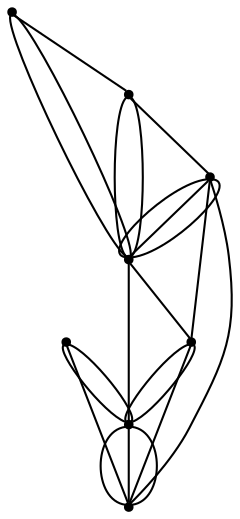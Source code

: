 graph {
  node [shape=point,comment="{\"directed\":false,\"doi\":\"10.1007/978-3-642-18469-7_7\",\"figure\":\"2 (2)\"}"]

  v0 [pos="1716.7834001731917,2542.0848858932072"]
  v1 [pos="1651.1250690524666,2542.0848858932077"]
  v2 [pos="1519.8166788149297,2542.0848858932072"]
  v3 [pos="1454.1625473269605,2542.0848858932072"]
  v4 [pos="1257.1958259686987,2542.0848858932077"]
  v5 [pos="1585.4709375644975,2542.0848858932077"]
  v6 [pos="1388.5084158389914,2542.0848858932072"]
  v7 [pos="1322.8499574566679,2542.0848858932077"]

  v0 -- v1 [id="-1",pos="1716.7834001731917,2542.0848858932072 1708.0554179521766,2523.31535961828 1691.6125830970925,2415.677176625278 1675.16580313245,2410.9474686437316 1674.8154519513344,2410.9306812962304 1674.8154519513344,2410.9306812962304 1674.8154519513344,2410.9306812962304 1673.0598781977963,2411.343243078756 1673.0598781977963,2411.343243078756 1673.0598781977963,2411.343243078756 1671.6545283637752,2412.268582021314 1671.6545283637752,2412.268582021314 1671.6545283637752,2412.268582021314 1670.2407792642423,2413.714583090155 1670.2407792642423,2413.714583090155 1670.2407792642423,2413.714583090155 1668.8187581607965,2415.677430979028 1668.8187581607965,2415.677430979028 1668.8187581607965,2415.677430979028 1667.3926646861937,2418.1484776604334 1667.3926646861937,2418.1484776604334 1667.3926646861937,2418.1484776604334 1665.9497726805673,2421.1198381681197 1665.9497726805673,2421.1198381681197 1665.9497726805673,2421.1198381681197 1664.4944090382724,2424.5828644745866 1664.4944090382724,2424.5828644745866 1664.4944090382724,2424.5828644745866 1663.0223741265524,2428.5126299123335 1663.0223741265524,2428.5126299123335 1663.0223741265524,2428.5126299123335 1661.5294683126522,2432.9009951613584 1661.5294683126522,2432.9009951613584 1661.5294683126522,2432.9009951613584 1660.0198912293272,2437.7349881804116 1660.0198912293272,2437.7349881804116 1660.0198912293272,2437.7349881804116 1658.4852436110657,2442.985866995741 1658.4852436110657,2442.985866995741 1658.4852436110657,2442.985866995741 1656.9256527194666,2448.6325202460953 1656.9256527194666,2448.6325202460953 1656.9256527194666,2448.6325202460953 1655.3409912929312,2454.6586692914734 1655.3409912929312,2454.6586692914734 1655.3409912929312,2454.6586692914734 1653.7313865930582,2461.038624403124 1653.7313865930582,2461.038624403124 1653.7313865930582,2461.038624403124 1652.0925117254928,2467.7438979610442 1652.0925117254928,2467.7438979610442 1652.0925117254928,2467.7438979610442 1650.4202943190783,2474.7493089439836 1650.4202943190783,2474.7493089439836 1650.4202943190783,2474.7493089439836 1648.71893400657,2482.02535231694 1648.71893400657,2482.02535231694 1648.71893400657,2482.02535231694 1646.9841038936138,2489.5432861061618 1646.9841038936138,2489.5432861061618 1646.9841038936138,2489.5432861061618 1645.2160585034069,2497.2736052766463 1645.2160585034069,2497.2736052766463 1645.2160585034069,2497.2736052766463 1643.4103436799962,2505.187567854643 1643.4103436799962,2505.187567854643 1643.4103436799962,2505.187567854643 1641.571286317736,2513.2470207776487 1641.571286317736,2513.2470207776487 1641.571286317736,2513.2470207776487 1639.6990136782251,2521.423476425661 1639.6990136782251,2521.423476425661 1639.6990136782251,2521.423476425661 1637.7890716055106,2529.6831057499294 1637.7890716055106,2529.6831057499294 1637.7890716055106,2529.6831057499294 1651.1250690524666,2542.0848858932077 1651.1250690524666,2542.0848858932077 1651.1250690524666,2542.0848858932077"]
  v1 -- v5 [id="-2",pos="1651.1250690524666,2542.0848858932077 1642.5595998929427,2523.31103560453 1626.1168922994573,2415.6855702990288 1609.6659127020587,2410.9474686437316 1609.3155615209432,2410.9306812962304 1609.3155615209432,2410.9306812962304 1609.3155615209432,2410.9306812962304 1607.5641874001608,2411.343243078756 1607.5641874001608,2411.343243078756 1607.5641874001608,2411.343243078756 1606.154637933384,2412.268582021314 1606.154637933384,2412.268582021314 1606.154637933384,2412.268582021314 1604.7410160954498,2413.714583090155 1604.7410160954498,2413.714583090155 1604.7410160954498,2413.714583090155 1603.3230673631613,2415.677430979028 1603.3230673631613,2415.677430979028 1603.3230673631613,2415.677430979028 1601.8927742558026,2418.1484776604334 1601.8927742558026,2418.1484776604334 1601.8927742558026,2418.1484776604334 1600.454081882932,2421.1198381681197 1600.454081882932,2421.1198381681197 1600.454081882932,2421.1198381681197 1598.994518607881,2424.5828644745866 1598.994518607881,2424.5828644745866 1598.994518607881,2424.5828644745866 1597.5224836961613,2428.5126299123335 1597.5224836961613,2428.5126299123335 1597.5224836961613,2428.5126299123335 1596.0337775150167,2432.9009951613584 1596.0337775150167,2432.9009951613584 1596.0337775150167,2432.9009951613584 1594.520000798936,2437.7349881804116 1594.520000798936,2437.7349881804116 1594.520000798936,2437.7349881804116 1592.9895528134305,2442.985866995741 1592.9895528134305,2442.985866995741 1592.9895528134305,2442.985866995741 1591.4299619218314,2448.6325202460953 1591.4299619218314,2448.6325202460953 1591.4299619218314,2448.6325202460953 1589.845300495296,2454.6586692914734 1589.845300495296,2454.6586692914734 1589.845300495296,2454.6586692914734 1588.2356957954228,2461.038624403124 1588.2356957954228,2461.038624403124 1588.2356957954228,2461.038624403124 1586.5968209278576,2467.7438979610442 1586.5968209278576,2467.7438979610442 1586.5968209278576,2467.7438979610442 1584.9246035214428,2474.7493089439836 1584.9246035214428,2474.7493089439836 1584.9246035214428,2474.7493089439836 1583.2232432089347,2482.02535231694 1583.2232432089347,2482.02535231694 1583.2232432089347,2482.02535231694 1581.4884130959786,2489.5432861061618 1581.4884130959786,2489.5432861061618 1581.4884130959786,2489.5432861061618 1579.7203677057717,2497.2736052766463 1579.7203677057717,2497.2736052766463 1579.7203677057717,2497.2736052766463 1577.9146528823608,2505.187567854643 1577.9146528823608,2505.187567854643 1577.9146528823608,2505.187567854643 1576.0755955201007,2513.2470207776487 1576.0755955201007,2513.2470207776487 1576.0755955201007,2513.2470207776487 1574.20332288059,2521.423476425661 1574.20332288059,2521.423476425661 1574.20332288059,2521.423476425661 1585.4709375644975,2542.0848858932077 1585.4709375644975,2542.0848858932077 1585.4709375644975,2542.0848858932077"]
  v2 -- v1 [id="-3",pos="1519.8166788149297,2542.0848858932072 1524.5205220246633,2565.5513085159296 1546.9515241431748,2672.1598675288665 1575.9296264664358,2673.360162875192 1576.5719157548813,2673.376695868943 1576.5719157548813,2673.376695868943 1576.5719157548813,2673.376695868943 1579.7786535179587,2672.9684581001675 1579.7786535179587,2672.9684581001675 1579.7786535179587,2672.9684581001675 1582.3391568830318,2672.0431191576095 1582.3391568830318,2672.0431191576095 1582.3391568830318,2672.0431191576095 1584.8995329865065,2670.5971180887686 1584.8995329865065,2670.5971180887686 1584.8995329865065,2670.5971180887686 1587.4474374533122,2668.6342701998956 1587.4474374533122,2668.6342701998956 1587.4474374533122,2668.6342701998956 1589.987069916205,2666.1632235184907 1589.987069916205,2666.1632235184907 1589.987069916205,2666.1632235184907 1592.514230742429,2663.1875389970537 1592.514230742429,2663.1875389970537 1592.514230742429,2663.1875389970537 1595.0287926703854,2659.732906364337 1595.0287926703854,2659.732906364337 1595.0287926703854,2659.732906364337 1597.5224836961613,2655.79474725284 1597.5224836961613,2655.79474725284 1597.5224836961613,2655.79474725284 1600.0037030852684,2651.406636357565 1600.0037030852684,2651.406636357565 1600.0037030852684,2651.406636357565 1602.4640515721949,2646.576712998512 1602.4640515721949,2646.576712998512 1602.4640515721949,2646.576712998512 1604.8952571530278,2641.3258341831825 1604.8952571530278,2641.3258341831825 1604.8952571530278,2641.3258341831825 1607.3096642028374,2635.6791809328283 1607.3096642028374,2635.6791809328283 1607.3096642028374,2635.6791809328283 1609.6950556081522,2629.65303188745 1609.6950556081522,2629.65303188745 1609.6950556081522,2629.65303188745 1612.055249216932,2623.2730767758003 1612.055249216932,2623.2730767758003 1612.055249216932,2623.2730767758003 1614.382227548461,2616.5678032178794 1614.382227548461,2616.5678032178794 1614.382227548461,2616.5678032178794 1616.679935712298,2609.56239223494 1616.679935712298,2609.56239223494 1616.679935712298,2609.56239223494 1618.9485009700413,2602.2863488619837 1618.9485009700413,2602.2863488619837 1618.9485009700413,2602.2863488619837 1621.1837236889353,2594.768415072762 1621.1837236889353,2594.768415072762 1621.1837236889353,2594.768415072762 1623.3854766073814,2587.0380959022773 1623.3854766073814,2587.0380959022773 1623.3854766073814,2587.0380959022773 1625.5498146158207,2579.1241333242806 1625.5498146158207,2579.1241333242806 1625.5498146158207,2579.1241333242806 1627.680682823812,2571.0646804012754 1627.680682823812,2571.0646804012754 1627.680682823812,2571.0646804012754 1629.7782084929543,2562.8882247532624 1629.7782084929543,2562.8882247532624 1629.7782084929543,2562.8882247532624 1631.834119619334,2554.6285954289942 1631.834119619334,2554.6285954289942 1631.834119619334,2554.6285954289942 1651.1250690524666,2542.0848858932077 1651.1250690524666,2542.0848858932077 1651.1250690524666,2542.0848858932077"]
  v3 -- v5 [id="-5",pos="1454.1625473269605,2542.0848858932072 1459.024831227028,2565.5553781759295 1481.4517609743823,2672.151473855116 1510.4339356688004,2673.360162875192 1511.0720253244901,2673.376695868943 1511.0720253244901,2673.376695868943 1511.0720253244901,2673.376695868943 1514.2829627203232,2672.9684581001675 1514.2829627203232,2672.9684581001675 1514.2829627203232,2672.9684581001675 1516.8434660853966,2672.0431191576095 1516.8434660853966,2672.0431191576095 1516.8434660853966,2672.0431191576095 1519.3996425561154,2670.5971180887686 1519.3996425561154,2670.5971180887686 1519.3996425561154,2670.5971180887686 1521.951746655677,2668.6342701998956 1521.951746655677,2668.6342701998956 1521.951746655677,2668.6342701998956 1524.4913791185697,2666.1632235184907 1524.4913791185697,2666.1632235184907 1524.4913791185697,2666.1632235184907 1527.0185399447937,2663.1875389970537 1527.0185399447937,2663.1875389970537 1527.0185399447937,2663.1875389970537 1529.53310187275,2659.732906364337 1529.53310187275,2659.732906364337 1529.53310187275,2659.732906364337 1532.0267928985259,2655.79474725284 1532.0267928985259,2655.79474725284 1532.0267928985259,2655.79474725284 1534.508012287633,2651.406636357565 1534.508012287633,2651.406636357565 1534.508012287633,2651.406636357565 1536.9683607745594,2646.576712998512 1536.9683607745594,2646.576712998512 1536.9683607745594,2646.576712998512 1539.3995663553926,2641.3258341831825 1539.3995663553926,2641.3258341831825 1539.3995663553926,2641.3258341831825 1541.8139734052022,2635.6791809328283 1541.8139734052022,2635.6791809328283 1541.8139734052022,2635.6791809328283 1544.199364810517,2629.65303188745 1544.199364810517,2629.65303188745 1544.199364810517,2629.65303188745 1546.5595584192968,2623.2730767758003 1546.5595584192968,2623.2730767758003 1546.5595584192968,2623.2730767758003 1548.8865367508258,2616.5678032178794 1548.8865367508258,2616.5678032178794 1548.8865367508258,2616.5678032178794 1551.1842449146627,2609.56239223494 1551.1842449146627,2609.56239223494 1551.1842449146627,2609.56239223494 1553.452810172406,2602.2863488619837 1553.452810172406,2602.2863488619837 1553.452810172406,2602.2863488619837 1555.6838332585442,2594.768415072762 1555.6838332585442,2594.768415072762 1555.6838332585442,2594.768415072762 1557.889785809746,2587.0380959022773 1557.889785809746,2587.0380959022773 1557.889785809746,2587.0380959022773 1560.0541238181854,2579.1241333242806 1560.0541238181854,2579.1241333242806 1560.0541238181854,2579.1241333242806 1562.1849920261768,2571.0646804012754 1562.1849920261768,2571.0646804012754 1562.1849920261768,2571.0646804012754 1564.2784453241616,2562.8882247532624 1564.2784453241616,2562.8882247532624 1564.2784453241616,2562.8882247532624 1566.3384288216985,2554.6285954289942 1566.3384288216985,2554.6285954289942 1566.3384288216985,2554.6285954289942 1585.4709375644975,2542.0848858932077 1585.4709375644975,2542.0848858932077 1585.4709375644975,2542.0848858932077"]
  v3 -- v6 [id="-6",pos="1454.1625473269605,2542.0848858932072 1446.0726547616355,2560.9920175468933 1429.6298199065513,2668.630200539895 1413.1830399419086,2673.359908521442 1412.832688760793,2673.376695868943 1412.832688760793,2673.376695868943 1412.832688760793,2673.376695868943 1411.0771150072549,2672.9684581001675 1411.0771150072549,2672.9684581001675 1411.0771150072549,2672.9684581001675 1409.6717651732338,2672.0431191576095 1409.6717651732338,2672.0431191576095 1409.6717651732338,2672.0431191576095 1408.2580160737011,2670.5971180887686 1408.2580160737011,2670.5971180887686 1408.2580160737011,2670.5971180887686 1406.8359949702553,2668.6342701998956 1406.8359949702553,2668.6342701998956 1406.8359949702553,2668.6342701998956 1405.4057018628964,2666.1632235184907 1405.4057018628964,2666.1632235184907 1405.4057018628964,2666.1632235184907 1403.9670094900262,2663.1875389970537 1403.9670094900262,2663.1875389970537 1403.9670094900262,2663.1875389970537 1402.511645847731,2659.728836704337 1402.511645847731,2659.728836704337 1402.511645847731,2659.728836704337 1401.0354113032554,2655.79474725284 1401.0354113032554,2655.79474725284 1401.0354113032554,2655.79474725284 1399.5467051221108,2651.406636357565 1399.5467051221108,2651.406636357565 1399.5467051221108,2651.406636357565 1398.0371280387858,2646.576712998512 1398.0371280387858,2646.576712998512 1398.0371280387858,2646.576712998512 1396.5024804205243,2641.3258341831825 1396.5024804205243,2641.3258341831825 1396.5024804205243,2641.3258341831825 1394.9428895289254,2635.674856919078 1394.9428895289254,2635.674856919078 1394.9428895289254,2635.674856919078 1393.3624277351457,2629.64896222745 1393.3624277351457,2629.64896222745 1393.3624277351457,2629.64896222745 1391.7486234025168,2623.2730767758003 1391.7486234025168,2623.2730767758003 1391.7486234025168,2623.2730767758003 1390.1097485349514,2616.5678032178794 1390.1097485349514,2616.5678032178794 1390.1097485349514,2616.5678032178794 1388.4375311285369,2609.56239223494 1388.4375311285369,2609.56239223494 1388.4375311285369,2609.56239223494 1386.7361708160288,2602.2863488619837 1386.7361708160288,2602.2863488619837 1386.7361708160288,2602.2863488619837 1385.0013407030724,2594.764345412762 1385.0013407030724,2594.764345412762 1385.0013407030724,2594.764345412762 1383.2332953128655,2587.0380959022773 1383.2332953128655,2587.0380959022773 1383.2332953128655,2587.0380959022773 1381.4275804894548,2579.1241333242806 1381.4275804894548,2579.1241333242806 1381.4275804894548,2579.1241333242806 1379.5927227599504,2571.0646804012754 1379.5927227599504,2571.0646804012754 1379.5927227599504,2571.0646804012754 1377.7162504876837,2562.8882247532624 1377.7162504876837,2562.8882247532624 1377.7162504876837,2562.8882247532624 1388.5084158389914,2542.0848858932072 1388.5084158389914,2542.0848858932072 1388.5084158389914,2542.0848858932072"]
  v4 -- v6 [id="-7",pos="1257.1958259686987,2542.0848858932077 1262.5419584668778,2518.751998989244 1284.9646885814761,2412.1559033100575 1313.9468632758944,2410.9474686437316 1314.5891525643399,2410.9306812962304 1314.5891525643399,2410.9306812962304 1314.5891525643399,2410.9306812962304 1317.7958903274173,2411.343243078756 1317.7958903274173,2411.343243078756 1317.7958903274173,2411.343243078756 1320.3563936924907,2412.268582021314 1320.3563936924907,2412.268582021314 1320.3563936924907,2412.268582021314 1322.9167697959651,2413.714583090155 1322.9167697959651,2413.714583090155 1322.9167697959651,2413.714583090155 1325.464674262771,2415.677430979028 1325.464674262771,2415.677430979028 1325.464674262771,2415.677430979028 1328.0043067256638,2418.1484776604334 1328.0043067256638,2418.1484776604334 1328.0043067256638,2418.1484776604334 1330.5314675518878,2421.1198381681197 1330.5314675518878,2421.1198381681197 1330.5314675518878,2421.1198381681197 1333.046029479844,2424.5828644745866 1333.046029479844,2424.5828644745866 1333.046029479844,2424.5828644745866 1335.5439201383758,2428.5126299123335 1335.5439201383758,2428.5126299123335 1335.5439201383758,2428.5126299123335 1338.020939894727,2432.9009951613584 1338.020939894727,2432.9009951613584 1338.020939894727,2432.9009951613584 1340.4770887488976,2437.7349881804116 1340.4770887488976,2437.7349881804116 1340.4770887488976,2437.7349881804116 1342.9166935952424,2442.985866995741 1342.9166935952424,2442.985866995741 1342.9166935952424,2442.985866995741 1345.3269010122963,2448.6325202460953 1345.3269010122963,2448.6325202460953 1345.3269010122963,2448.6325202460953 1347.712292417611,2454.6586692914734 1347.712292417611,2454.6586692914734 1347.712292417611,2454.6586692914734 1350.0724860263908,2461.038624403124 1350.0724860263908,2461.038624403124 1350.0724860263908,2461.038624403124 1352.39946435792,2467.7438979610442 1352.39946435792,2467.7438979610442 1352.39946435792,2467.7438979610442 1354.6971725217568,2474.7493089439836 1354.6971725217568,2474.7493089439836 1354.6971725217568,2474.7493089439836 1356.9657377795,2482.02535231694 1356.9657377795,2482.02535231694 1356.9657377795,2482.02535231694 1359.2009604983941,2489.5432861061618 1359.2009604983941,2489.5432861061618 1359.2009604983941,2489.5432861061618 1361.40271341684,2497.2736052766463 1361.40271341684,2497.2736052766463 1361.40271341684,2497.2736052766463 1363.5670514252795,2505.183243840893 1363.5670514252795,2505.183243840893 1363.5670514252795,2505.183243840893 1365.6979196332709,2513.2470207776487 1365.6979196332709,2513.2470207776487 1365.6979196332709,2513.2470207776487 1367.7913729312556,2521.423476425661 1367.7913729312556,2521.423476425661 1367.7913729312556,2521.423476425661 1369.8513564287925,2529.6831057499294 1369.8513564287925,2529.6831057499294 1369.8513564287925,2529.6831057499294 1388.5084158389914,2542.0848858932072 1388.5084158389914,2542.0848858932072 1388.5084158389914,2542.0848858932072"]
  v4 -- v7 [id="-40",pos="1257.1958259686987,2542.0848858932077 1322.8499574566679,2542.0848858932077 1322.8499574566679,2542.0848858932077 1322.8499574566679,2542.0848858932077"]
  v7 -- v6 [id="-41",pos="1322.8499574566679,2542.0848858932077 1388.5084158389914,2542.0848858932072 1388.5084158389914,2542.0848858932072 1388.5084158389914,2542.0848858932072"]
  v6 -- v3 [id="-42",pos="1388.5084158389914,2542.0848858932072 1454.1625473269605,2542.0848858932072 1454.1625473269605,2542.0848858932072 1454.1625473269605,2542.0848858932072"]
  v3 -- v2 [id="-43",pos="1454.1625473269605,2542.0848858932072 1519.8166788149297,2542.0848858932072 1519.8166788149297,2542.0848858932072 1519.8166788149297,2542.0848858932072"]
  v2 -- v5 [id="-44",pos="1519.8166788149297,2542.0848858932072 1585.4709375644975,2542.0848858932077 1585.4709375644975,2542.0848858932077 1585.4709375644975,2542.0848858932077"]
  v5 -- v1 [id="-45",pos="1585.4709375644975,2542.0848858932077 1651.1250690524666,2542.0848858932077 1651.1250690524666,2542.0848858932077 1651.1250690524666,2542.0848858932077"]
  v1 -- v0 [id="-46",pos="1651.1250690524666,2542.0848858932077 1716.7834001731917,2542.0848858932072 1716.7834001731917,2542.0848858932072 1716.7834001731917,2542.0848858932072"]
  v5 -- v1 [id="-55",pos="1585.4709375644975,2542.0848858932077 1611.129548348267,2556.8870023753857 1625.4705306398546,2556.8870023753857 1651.1250690524666,2542.0848858932077"]
  v5 -- v0 [id="-56",pos="1585.4709375644975,2542.0848858932077 1623.3437348030202,2579.9324695418313 1678.9104756730703,2579.9324695418313 1716.7834001731917,2542.0848858932072"]
  v2 -- v1 [id="-57",pos="1519.8166788149297,2542.0848858932072 1557.6854036822954,2504.2411175508337 1613.2563441851012,2504.2411175508337 1651.1250690524666,2542.0848858932077"]
  v6 -- v3 [id="-61",pos="1388.5084158389914,2542.0848858932072 1414.162826990005,2556.8870023753857 1428.5038092815926,2556.8870023753857 1454.1625473269605,2542.0848858932072"]
  v6 -- v1 [id="-62",pos="1388.5084158389914,2542.0848858932072 1457.4819116048536,2473.161378482634 1582.151446025006,2473.161378482634 1651.1250690524666,2542.0848858932077"]
  v6 -- v2 [id="-63",pos="1388.5084158389914,2542.0848858932072 1426.3770134447584,2504.2411175508337 1481.9479539475642,2504.2411175508337 1519.8166788149297,2542.0848858932072"]
  v7 -- v6 [id="-64",pos="1322.8499574566679,2542.0848858932077 1348.5086955020358,2527.2822607035287 1362.8496777936234,2527.2822607035287 1388.5084158389914,2542.0848858932072"]
  v7 -- v3 [id="-65",pos="1322.8499574566679,2542.0848858932077 1360.7228819567893,2579.9324695418313 1416.293822459595,2579.9324695418313 1454.1625473269605,2542.0848858932072"]
  v4 -- v6 [id="-66",pos="1257.1958259686987,2542.0848858932077 1295.06875046882,2504.2411175508337 1350.639690971626,2504.2411175508337 1388.5084158389914,2542.0848858932072"]
}